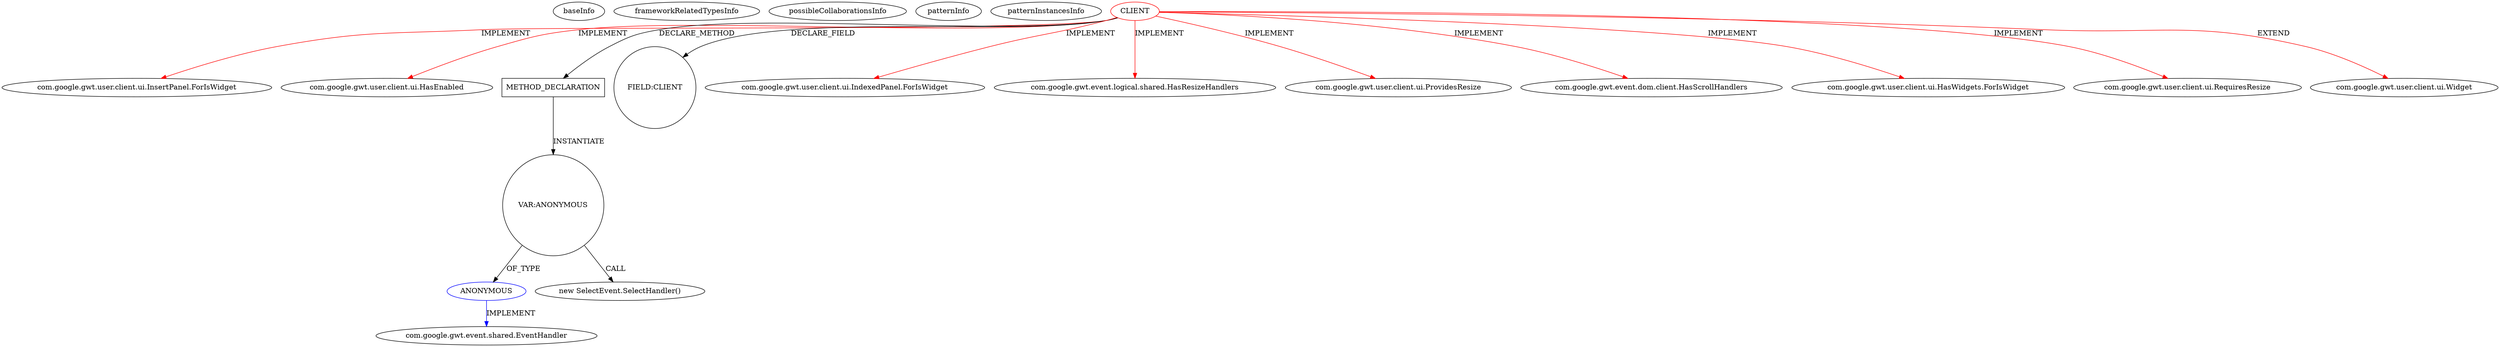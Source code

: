 digraph {
baseInfo[graphId=1115,category="pattern",isAnonymous=false,possibleRelation=true]
frameworkRelatedTypesInfo[0="com.google.gwt.user.client.ui.ProvidesResize",1="com.google.gwt.user.client.ui.IndexedPanel.ForIsWidget",2="com.google.gwt.user.client.ui.HasEnabled",3="com.google.gwt.user.client.ui.InsertPanel.ForIsWidget",4="com.google.gwt.user.client.ui.RequiresResize",5="com.google.gwt.event.logical.shared.HasResizeHandlers",6="com.google.gwt.user.client.ui.Widget",7="com.google.gwt.user.client.ui.HasWidgets.ForIsWidget",8="com.google.gwt.event.dom.client.HasScrollHandlers"]
possibleCollaborationsInfo[0="1115~INSTANTIATION-CLIENT_METHOD_DECLARATION-~com.google.gwt.user.client.ui.ProvidesResize com.google.gwt.user.client.ui.IndexedPanel.ForIsWidget com.google.gwt.user.client.ui.HasEnabled com.google.gwt.user.client.ui.InsertPanel.ForIsWidget com.google.gwt.user.client.ui.RequiresResize com.google.gwt.event.logical.shared.HasResizeHandlers com.google.gwt.user.client.ui.Widget com.google.gwt.user.client.ui.HasWidgets.ForIsWidget com.google.gwt.event.dom.client.HasScrollHandlers ~com.google.gwt.event.shared.EventHandler ~false~true"]
patternInfo[frequency=2.0,patternRootClient=0]
patternInstancesInfo[0="kospiotr-gwt-layout-designer~/kospiotr-gwt-layout-designer/gwt-layout-designer-master/src/main/java/pl/pkosmowski/gxtshowcase/client/palete/PaletePanel.java~PaletePanel~3427",1="kospiotr-gwt-layout-designer~/kospiotr-gwt-layout-designer/gwt-layout-designer-master/src/main/java/pl/pkosmowski/gxtshowcase/client/EditorsPanel.java~EditorsPanel~3411"]
8[label="com.google.gwt.user.client.ui.InsertPanel.ForIsWidget",vertexType="FRAMEWORK_INTERFACE_TYPE",isFrameworkType=false]
0[label="CLIENT",vertexType="ROOT_CLIENT_CLASS_DECLARATION",isFrameworkType=false,color=red]
3[label="com.google.gwt.user.client.ui.HasEnabled",vertexType="FRAMEWORK_INTERFACE_TYPE",isFrameworkType=false]
34[label="METHOD_DECLARATION",vertexType="CLIENT_METHOD_DECLARATION",isFrameworkType=false,shape=box]
39[label="VAR:ANONYMOUS",vertexType="VARIABLE_EXPRESION",isFrameworkType=false,shape=circle]
10[label="FIELD:CLIENT",vertexType="FIELD_DECLARATION",isFrameworkType=false,shape=circle]
40[label="ANONYMOUS",vertexType="REFERENCE_ANONYMOUS_DECLARATION",isFrameworkType=false,color=blue]
41[label="com.google.gwt.event.shared.EventHandler",vertexType="FRAMEWORK_INTERFACE_TYPE",isFrameworkType=false]
5[label="com.google.gwt.user.client.ui.IndexedPanel.ForIsWidget",vertexType="FRAMEWORK_INTERFACE_TYPE",isFrameworkType=false]
2[label="com.google.gwt.event.logical.shared.HasResizeHandlers",vertexType="FRAMEWORK_INTERFACE_TYPE",isFrameworkType=false]
7[label="com.google.gwt.user.client.ui.ProvidesResize",vertexType="FRAMEWORK_INTERFACE_TYPE",isFrameworkType=false]
9[label="com.google.gwt.event.dom.client.HasScrollHandlers",vertexType="FRAMEWORK_INTERFACE_TYPE",isFrameworkType=false]
4[label="com.google.gwt.user.client.ui.HasWidgets.ForIsWidget",vertexType="FRAMEWORK_INTERFACE_TYPE",isFrameworkType=false]
38[label="new SelectEvent.SelectHandler()",vertexType="CONSTRUCTOR_CALL",isFrameworkType=false]
6[label="com.google.gwt.user.client.ui.RequiresResize",vertexType="FRAMEWORK_INTERFACE_TYPE",isFrameworkType=false]
1[label="com.google.gwt.user.client.ui.Widget",vertexType="FRAMEWORK_CLASS_TYPE",isFrameworkType=false]
0->7[label="IMPLEMENT",color=red]
0->5[label="IMPLEMENT",color=red]
0->3[label="IMPLEMENT",color=red]
0->8[label="IMPLEMENT",color=red]
0->6[label="IMPLEMENT",color=red]
0->2[label="IMPLEMENT",color=red]
34->39[label="INSTANTIATE"]
0->1[label="EXTEND",color=red]
0->4[label="IMPLEMENT",color=red]
39->40[label="OF_TYPE"]
0->9[label="IMPLEMENT",color=red]
40->41[label="IMPLEMENT",color=blue]
0->34[label="DECLARE_METHOD"]
0->10[label="DECLARE_FIELD"]
39->38[label="CALL"]
}
